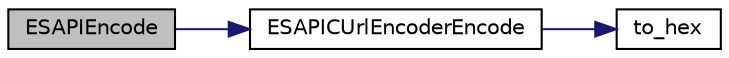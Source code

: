 digraph G
{
  edge [fontname="Helvetica",fontsize="10",labelfontname="Helvetica",labelfontsize="10"];
  node [fontname="Helvetica",fontsize="10",shape=record];
  rankdir=LR;
  Node1 [label="ESAPIEncode",height=0.2,width=0.4,color="black", fillcolor="grey75", style="filled" fontcolor="black"];
  Node1 -> Node2 [color="midnightblue",fontsize="10",style="solid"];
  Node2 [label="ESAPICUrlEncoderEncode",height=0.2,width=0.4,color="black", fillcolor="white", style="filled",URL="$_e_s_a_p_i_c_url_encoder_8c.html#ad730b879e9ba0a6bbc8c632731bfdd82",tooltip="Returns a url-encoded version of the given input string."];
  Node2 -> Node3 [color="midnightblue",fontsize="10",style="solid"];
  Node3 [label="to_hex",height=0.2,width=0.4,color="black", fillcolor="white", style="filled",URL="$_e_s_a_p_i_c_auxiliary_functions_8c.html#a2729474e3f010e609583b6d3eef22e1a",tooltip="Converts an integer value to its hex character."];
}

